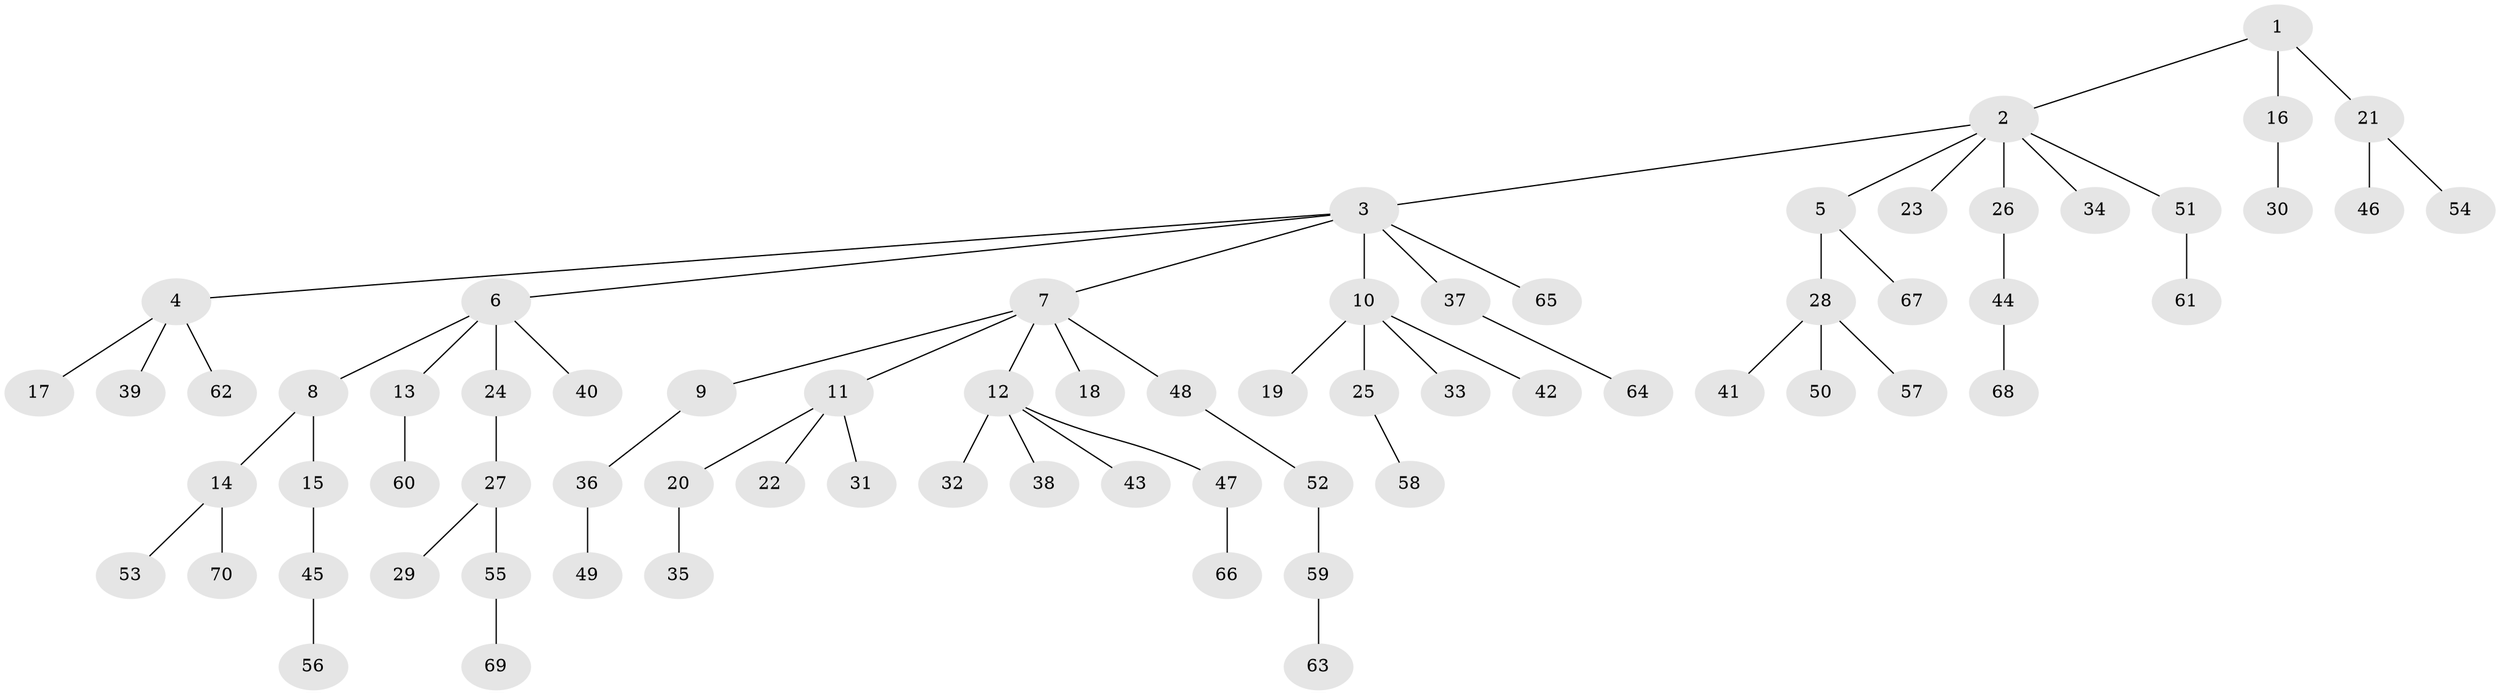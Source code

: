 // coarse degree distribution, {3: 0.10416666666666667, 12: 0.020833333333333332, 6: 0.041666666666666664, 2: 0.16666666666666666, 4: 0.020833333333333332, 5: 0.020833333333333332, 1: 0.625}
// Generated by graph-tools (version 1.1) at 2025/52/02/27/25 19:52:12]
// undirected, 70 vertices, 69 edges
graph export_dot {
graph [start="1"]
  node [color=gray90,style=filled];
  1;
  2;
  3;
  4;
  5;
  6;
  7;
  8;
  9;
  10;
  11;
  12;
  13;
  14;
  15;
  16;
  17;
  18;
  19;
  20;
  21;
  22;
  23;
  24;
  25;
  26;
  27;
  28;
  29;
  30;
  31;
  32;
  33;
  34;
  35;
  36;
  37;
  38;
  39;
  40;
  41;
  42;
  43;
  44;
  45;
  46;
  47;
  48;
  49;
  50;
  51;
  52;
  53;
  54;
  55;
  56;
  57;
  58;
  59;
  60;
  61;
  62;
  63;
  64;
  65;
  66;
  67;
  68;
  69;
  70;
  1 -- 2;
  1 -- 16;
  1 -- 21;
  2 -- 3;
  2 -- 5;
  2 -- 23;
  2 -- 26;
  2 -- 34;
  2 -- 51;
  3 -- 4;
  3 -- 6;
  3 -- 7;
  3 -- 10;
  3 -- 37;
  3 -- 65;
  4 -- 17;
  4 -- 39;
  4 -- 62;
  5 -- 28;
  5 -- 67;
  6 -- 8;
  6 -- 13;
  6 -- 24;
  6 -- 40;
  7 -- 9;
  7 -- 11;
  7 -- 12;
  7 -- 18;
  7 -- 48;
  8 -- 14;
  8 -- 15;
  9 -- 36;
  10 -- 19;
  10 -- 25;
  10 -- 33;
  10 -- 42;
  11 -- 20;
  11 -- 22;
  11 -- 31;
  12 -- 32;
  12 -- 38;
  12 -- 43;
  12 -- 47;
  13 -- 60;
  14 -- 53;
  14 -- 70;
  15 -- 45;
  16 -- 30;
  20 -- 35;
  21 -- 46;
  21 -- 54;
  24 -- 27;
  25 -- 58;
  26 -- 44;
  27 -- 29;
  27 -- 55;
  28 -- 41;
  28 -- 50;
  28 -- 57;
  36 -- 49;
  37 -- 64;
  44 -- 68;
  45 -- 56;
  47 -- 66;
  48 -- 52;
  51 -- 61;
  52 -- 59;
  55 -- 69;
  59 -- 63;
}

